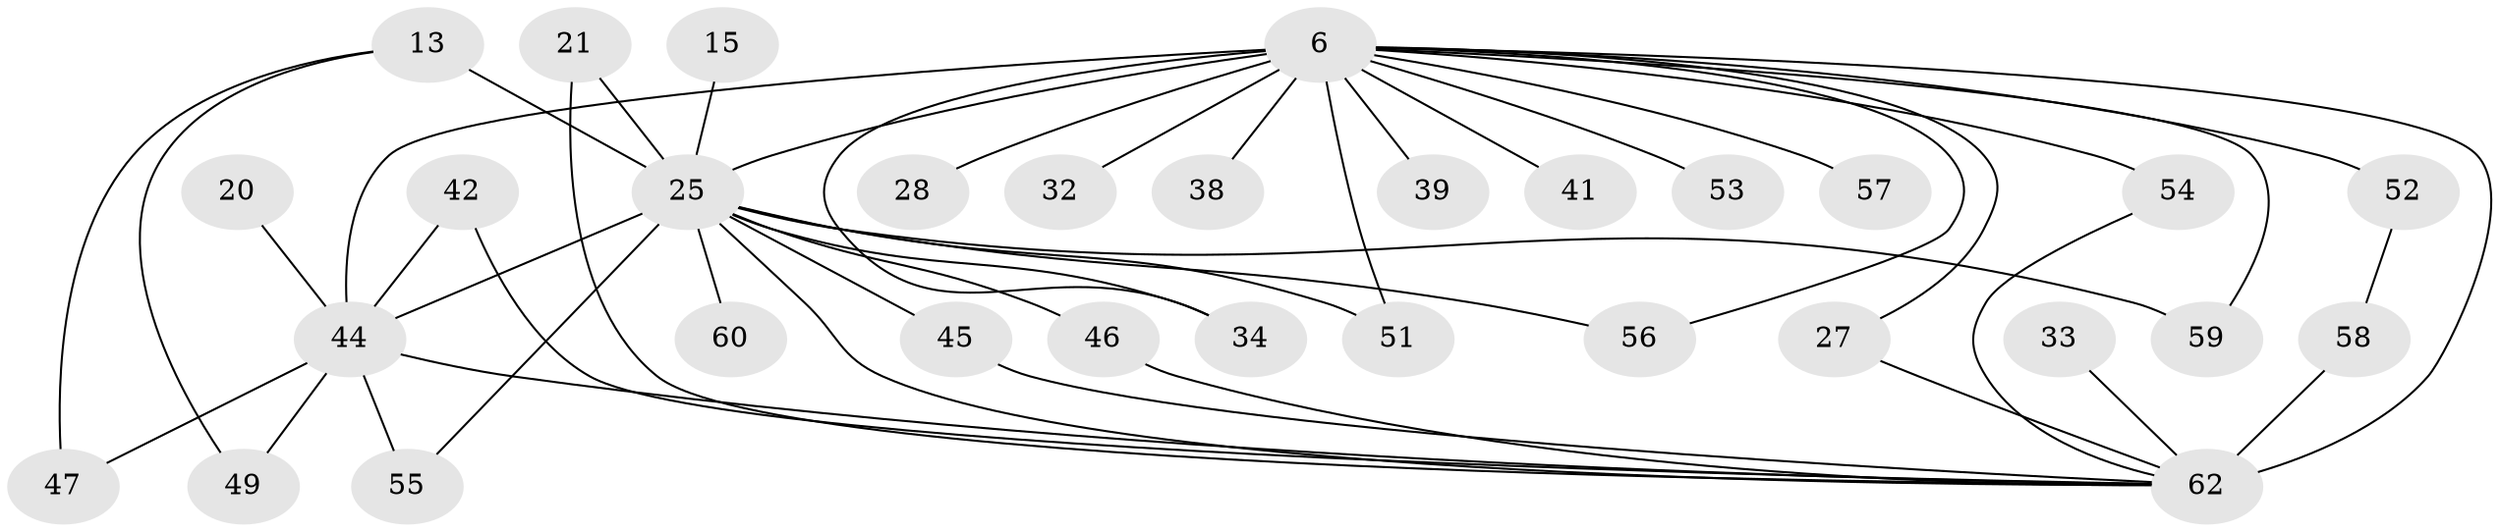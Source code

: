 // original degree distribution, {15: 0.016129032258064516, 17: 0.016129032258064516, 12: 0.016129032258064516, 18: 0.03225806451612903, 19: 0.03225806451612903, 16: 0.016129032258064516, 23: 0.016129032258064516, 14: 0.016129032258064516, 4: 0.03225806451612903, 3: 0.12903225806451613, 2: 0.6290322580645161, 5: 0.03225806451612903, 7: 0.016129032258064516}
// Generated by graph-tools (version 1.1) at 2025/44/03/09/25 04:44:03]
// undirected, 31 vertices, 47 edges
graph export_dot {
graph [start="1"]
  node [color=gray90,style=filled];
  6 [super="+2+5"];
  13 [super="+11"];
  15;
  20;
  21;
  25 [super="+18"];
  27;
  28;
  32;
  33;
  34;
  38;
  39;
  41;
  42;
  44 [super="+40+10"];
  45;
  46 [super="+35"];
  47;
  49;
  51 [super="+36"];
  52;
  53;
  54 [super="+26"];
  55;
  56;
  57;
  58 [super="+37"];
  59;
  60 [super="+19"];
  62 [super="+17+30+61+50"];
  6 -- 27;
  6 -- 32 [weight=2];
  6 -- 38 [weight=2];
  6 -- 52;
  6 -- 59;
  6 -- 62 [weight=13];
  6 -- 28 [weight=2];
  6 -- 34;
  6 -- 39 [weight=2];
  6 -- 41 [weight=2];
  6 -- 25 [weight=11];
  6 -- 51 [weight=2];
  6 -- 53 [weight=2];
  6 -- 54 [weight=2];
  6 -- 56;
  6 -- 57;
  6 -- 44 [weight=8];
  13 -- 49;
  13 -- 47;
  13 -- 25 [weight=3];
  15 -- 25 [weight=2];
  20 -- 44 [weight=2];
  21 -- 25;
  21 -- 62;
  25 -- 34;
  25 -- 44 [weight=6];
  25 -- 45;
  25 -- 51;
  25 -- 55;
  25 -- 56;
  25 -- 59;
  25 -- 60 [weight=3];
  25 -- 62 [weight=5];
  25 -- 46 [weight=2];
  27 -- 62;
  33 -- 62;
  42 -- 44;
  42 -- 62;
  44 -- 47;
  44 -- 49;
  44 -- 55;
  44 -- 62 [weight=7];
  45 -- 62;
  46 -- 62;
  52 -- 58;
  54 -- 62;
  58 -- 62 [weight=6];
}
